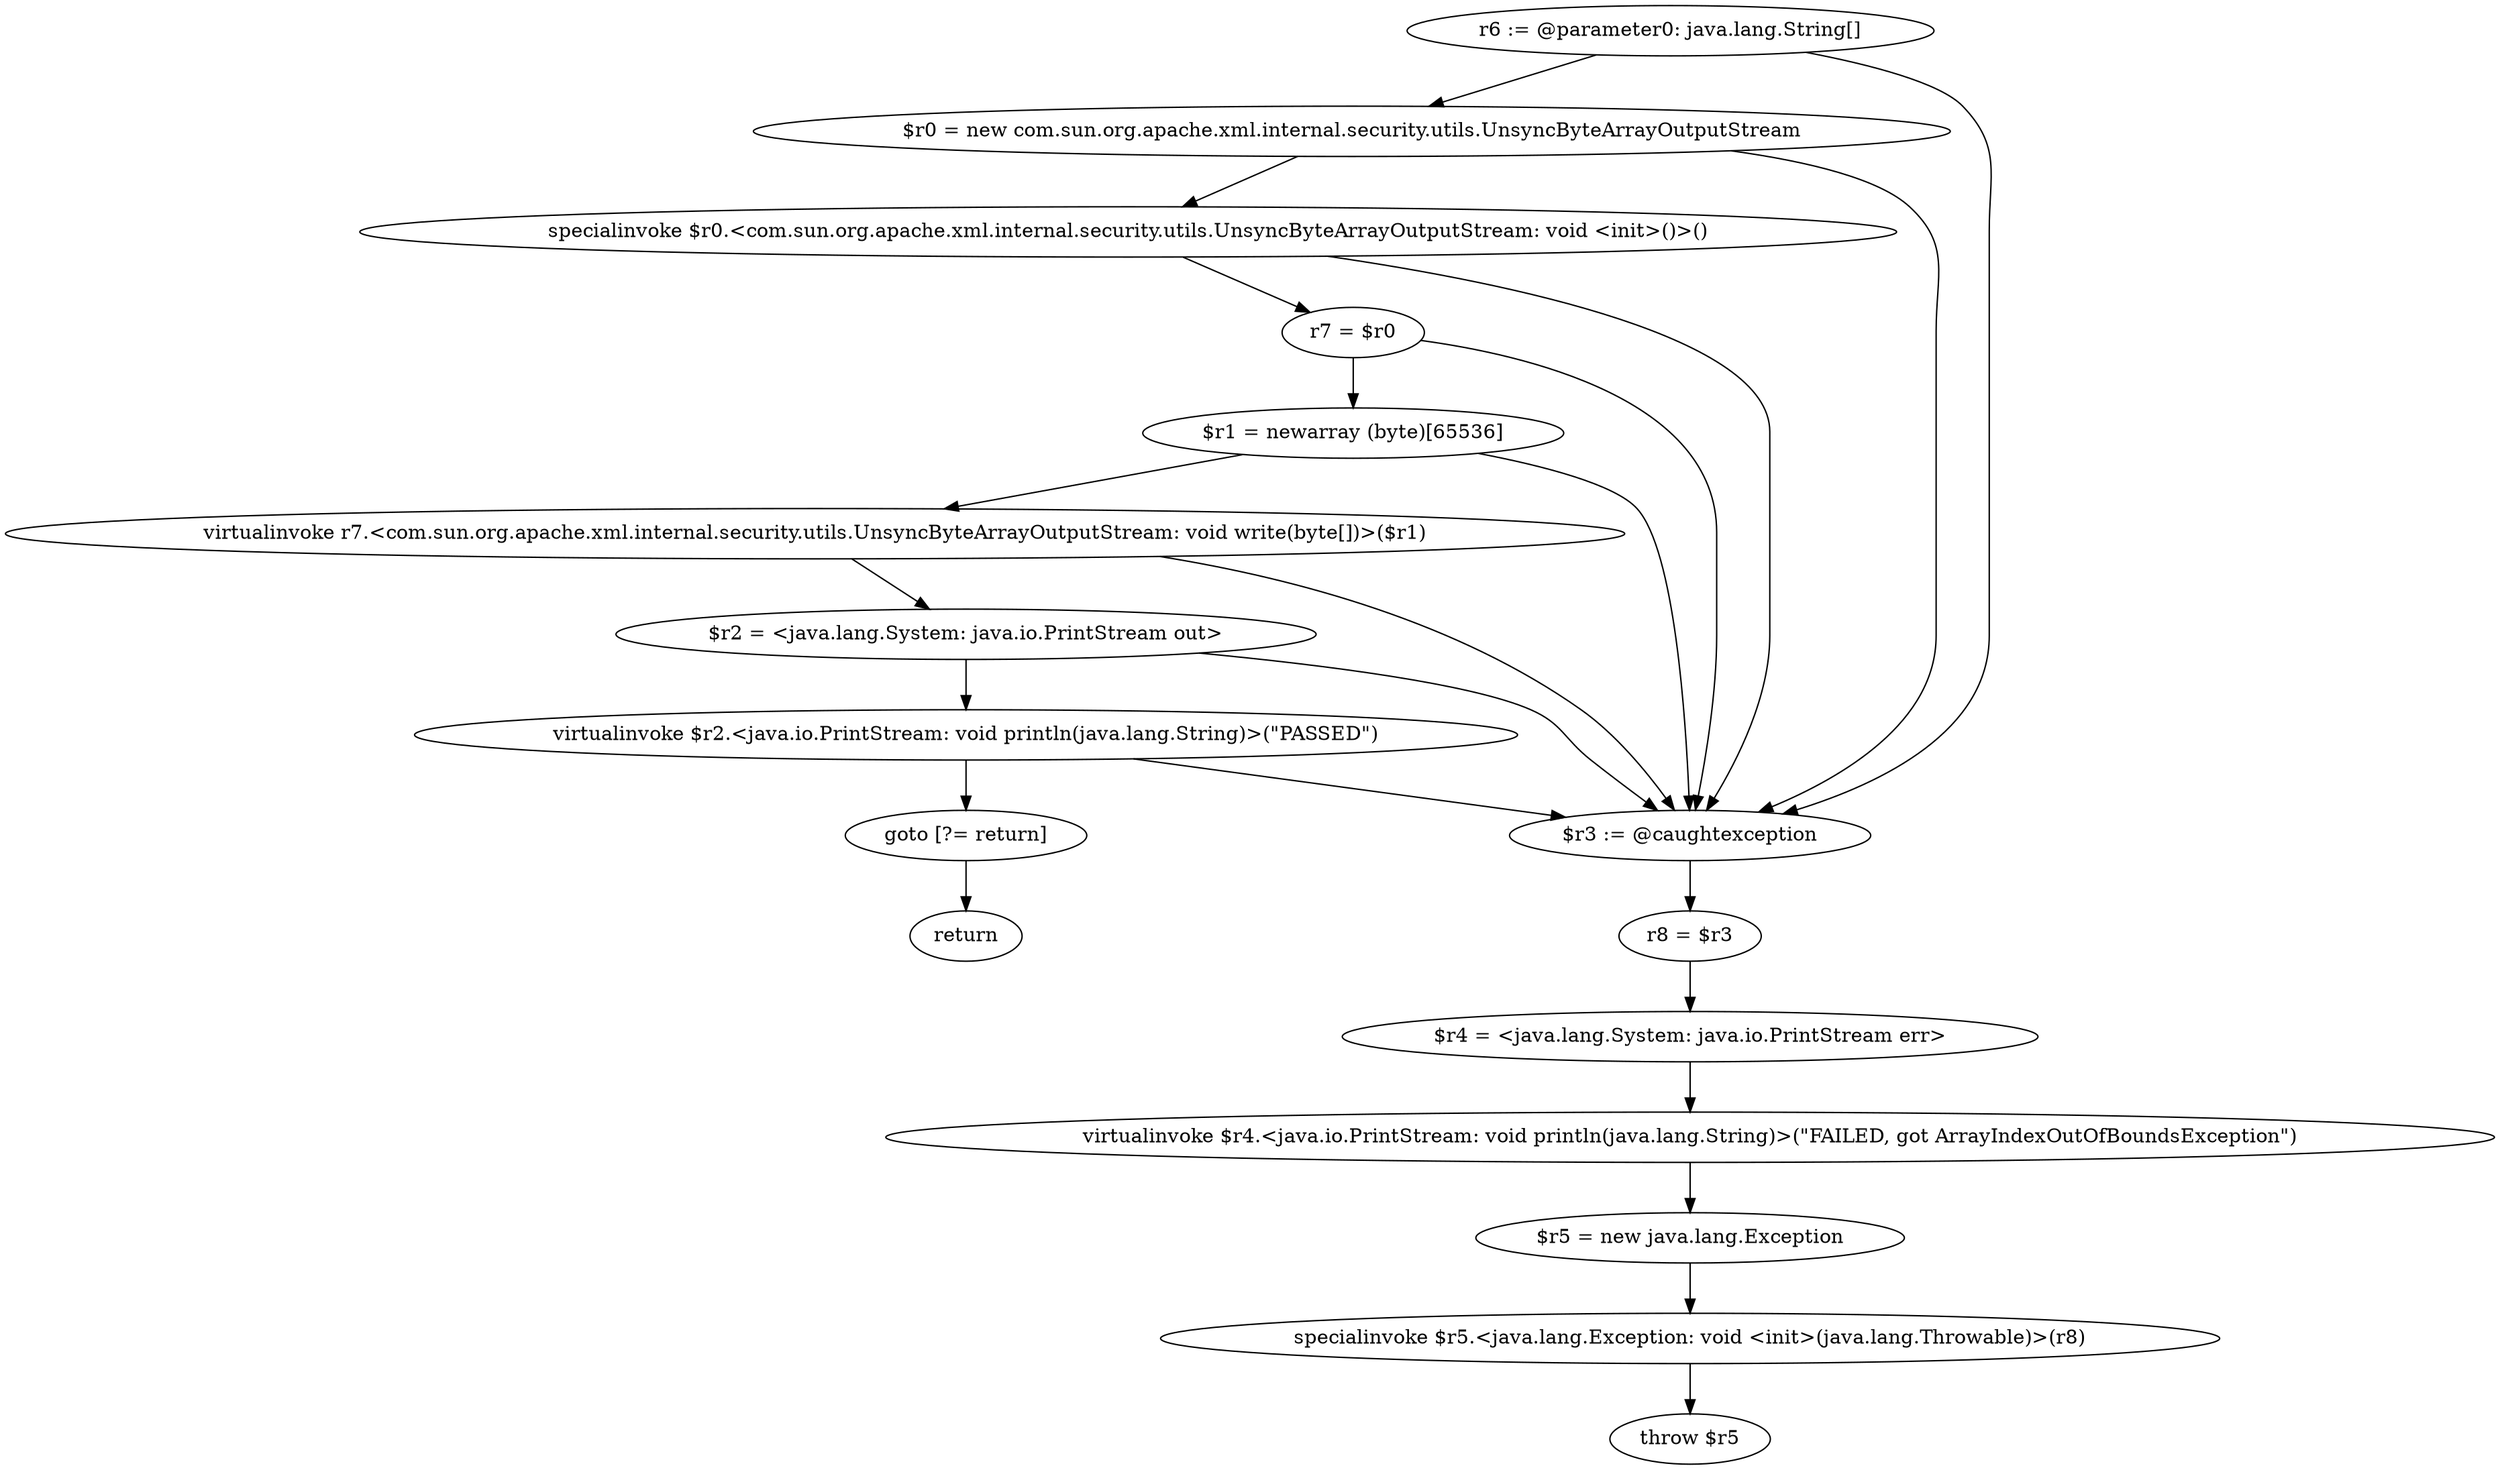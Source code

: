 digraph "unitGraph" {
    "r6 := @parameter0: java.lang.String[]"
    "$r0 = new com.sun.org.apache.xml.internal.security.utils.UnsyncByteArrayOutputStream"
    "specialinvoke $r0.<com.sun.org.apache.xml.internal.security.utils.UnsyncByteArrayOutputStream: void <init>()>()"
    "r7 = $r0"
    "$r1 = newarray (byte)[65536]"
    "virtualinvoke r7.<com.sun.org.apache.xml.internal.security.utils.UnsyncByteArrayOutputStream: void write(byte[])>($r1)"
    "$r2 = <java.lang.System: java.io.PrintStream out>"
    "virtualinvoke $r2.<java.io.PrintStream: void println(java.lang.String)>(\"PASSED\")"
    "goto [?= return]"
    "$r3 := @caughtexception"
    "r8 = $r3"
    "$r4 = <java.lang.System: java.io.PrintStream err>"
    "virtualinvoke $r4.<java.io.PrintStream: void println(java.lang.String)>(\"FAILED, got ArrayIndexOutOfBoundsException\")"
    "$r5 = new java.lang.Exception"
    "specialinvoke $r5.<java.lang.Exception: void <init>(java.lang.Throwable)>(r8)"
    "throw $r5"
    "return"
    "r6 := @parameter0: java.lang.String[]"->"$r0 = new com.sun.org.apache.xml.internal.security.utils.UnsyncByteArrayOutputStream";
    "r6 := @parameter0: java.lang.String[]"->"$r3 := @caughtexception";
    "$r0 = new com.sun.org.apache.xml.internal.security.utils.UnsyncByteArrayOutputStream"->"specialinvoke $r0.<com.sun.org.apache.xml.internal.security.utils.UnsyncByteArrayOutputStream: void <init>()>()";
    "$r0 = new com.sun.org.apache.xml.internal.security.utils.UnsyncByteArrayOutputStream"->"$r3 := @caughtexception";
    "specialinvoke $r0.<com.sun.org.apache.xml.internal.security.utils.UnsyncByteArrayOutputStream: void <init>()>()"->"r7 = $r0";
    "specialinvoke $r0.<com.sun.org.apache.xml.internal.security.utils.UnsyncByteArrayOutputStream: void <init>()>()"->"$r3 := @caughtexception";
    "r7 = $r0"->"$r1 = newarray (byte)[65536]";
    "r7 = $r0"->"$r3 := @caughtexception";
    "$r1 = newarray (byte)[65536]"->"virtualinvoke r7.<com.sun.org.apache.xml.internal.security.utils.UnsyncByteArrayOutputStream: void write(byte[])>($r1)";
    "$r1 = newarray (byte)[65536]"->"$r3 := @caughtexception";
    "virtualinvoke r7.<com.sun.org.apache.xml.internal.security.utils.UnsyncByteArrayOutputStream: void write(byte[])>($r1)"->"$r2 = <java.lang.System: java.io.PrintStream out>";
    "virtualinvoke r7.<com.sun.org.apache.xml.internal.security.utils.UnsyncByteArrayOutputStream: void write(byte[])>($r1)"->"$r3 := @caughtexception";
    "$r2 = <java.lang.System: java.io.PrintStream out>"->"virtualinvoke $r2.<java.io.PrintStream: void println(java.lang.String)>(\"PASSED\")";
    "$r2 = <java.lang.System: java.io.PrintStream out>"->"$r3 := @caughtexception";
    "virtualinvoke $r2.<java.io.PrintStream: void println(java.lang.String)>(\"PASSED\")"->"goto [?= return]";
    "virtualinvoke $r2.<java.io.PrintStream: void println(java.lang.String)>(\"PASSED\")"->"$r3 := @caughtexception";
    "goto [?= return]"->"return";
    "$r3 := @caughtexception"->"r8 = $r3";
    "r8 = $r3"->"$r4 = <java.lang.System: java.io.PrintStream err>";
    "$r4 = <java.lang.System: java.io.PrintStream err>"->"virtualinvoke $r4.<java.io.PrintStream: void println(java.lang.String)>(\"FAILED, got ArrayIndexOutOfBoundsException\")";
    "virtualinvoke $r4.<java.io.PrintStream: void println(java.lang.String)>(\"FAILED, got ArrayIndexOutOfBoundsException\")"->"$r5 = new java.lang.Exception";
    "$r5 = new java.lang.Exception"->"specialinvoke $r5.<java.lang.Exception: void <init>(java.lang.Throwable)>(r8)";
    "specialinvoke $r5.<java.lang.Exception: void <init>(java.lang.Throwable)>(r8)"->"throw $r5";
}
